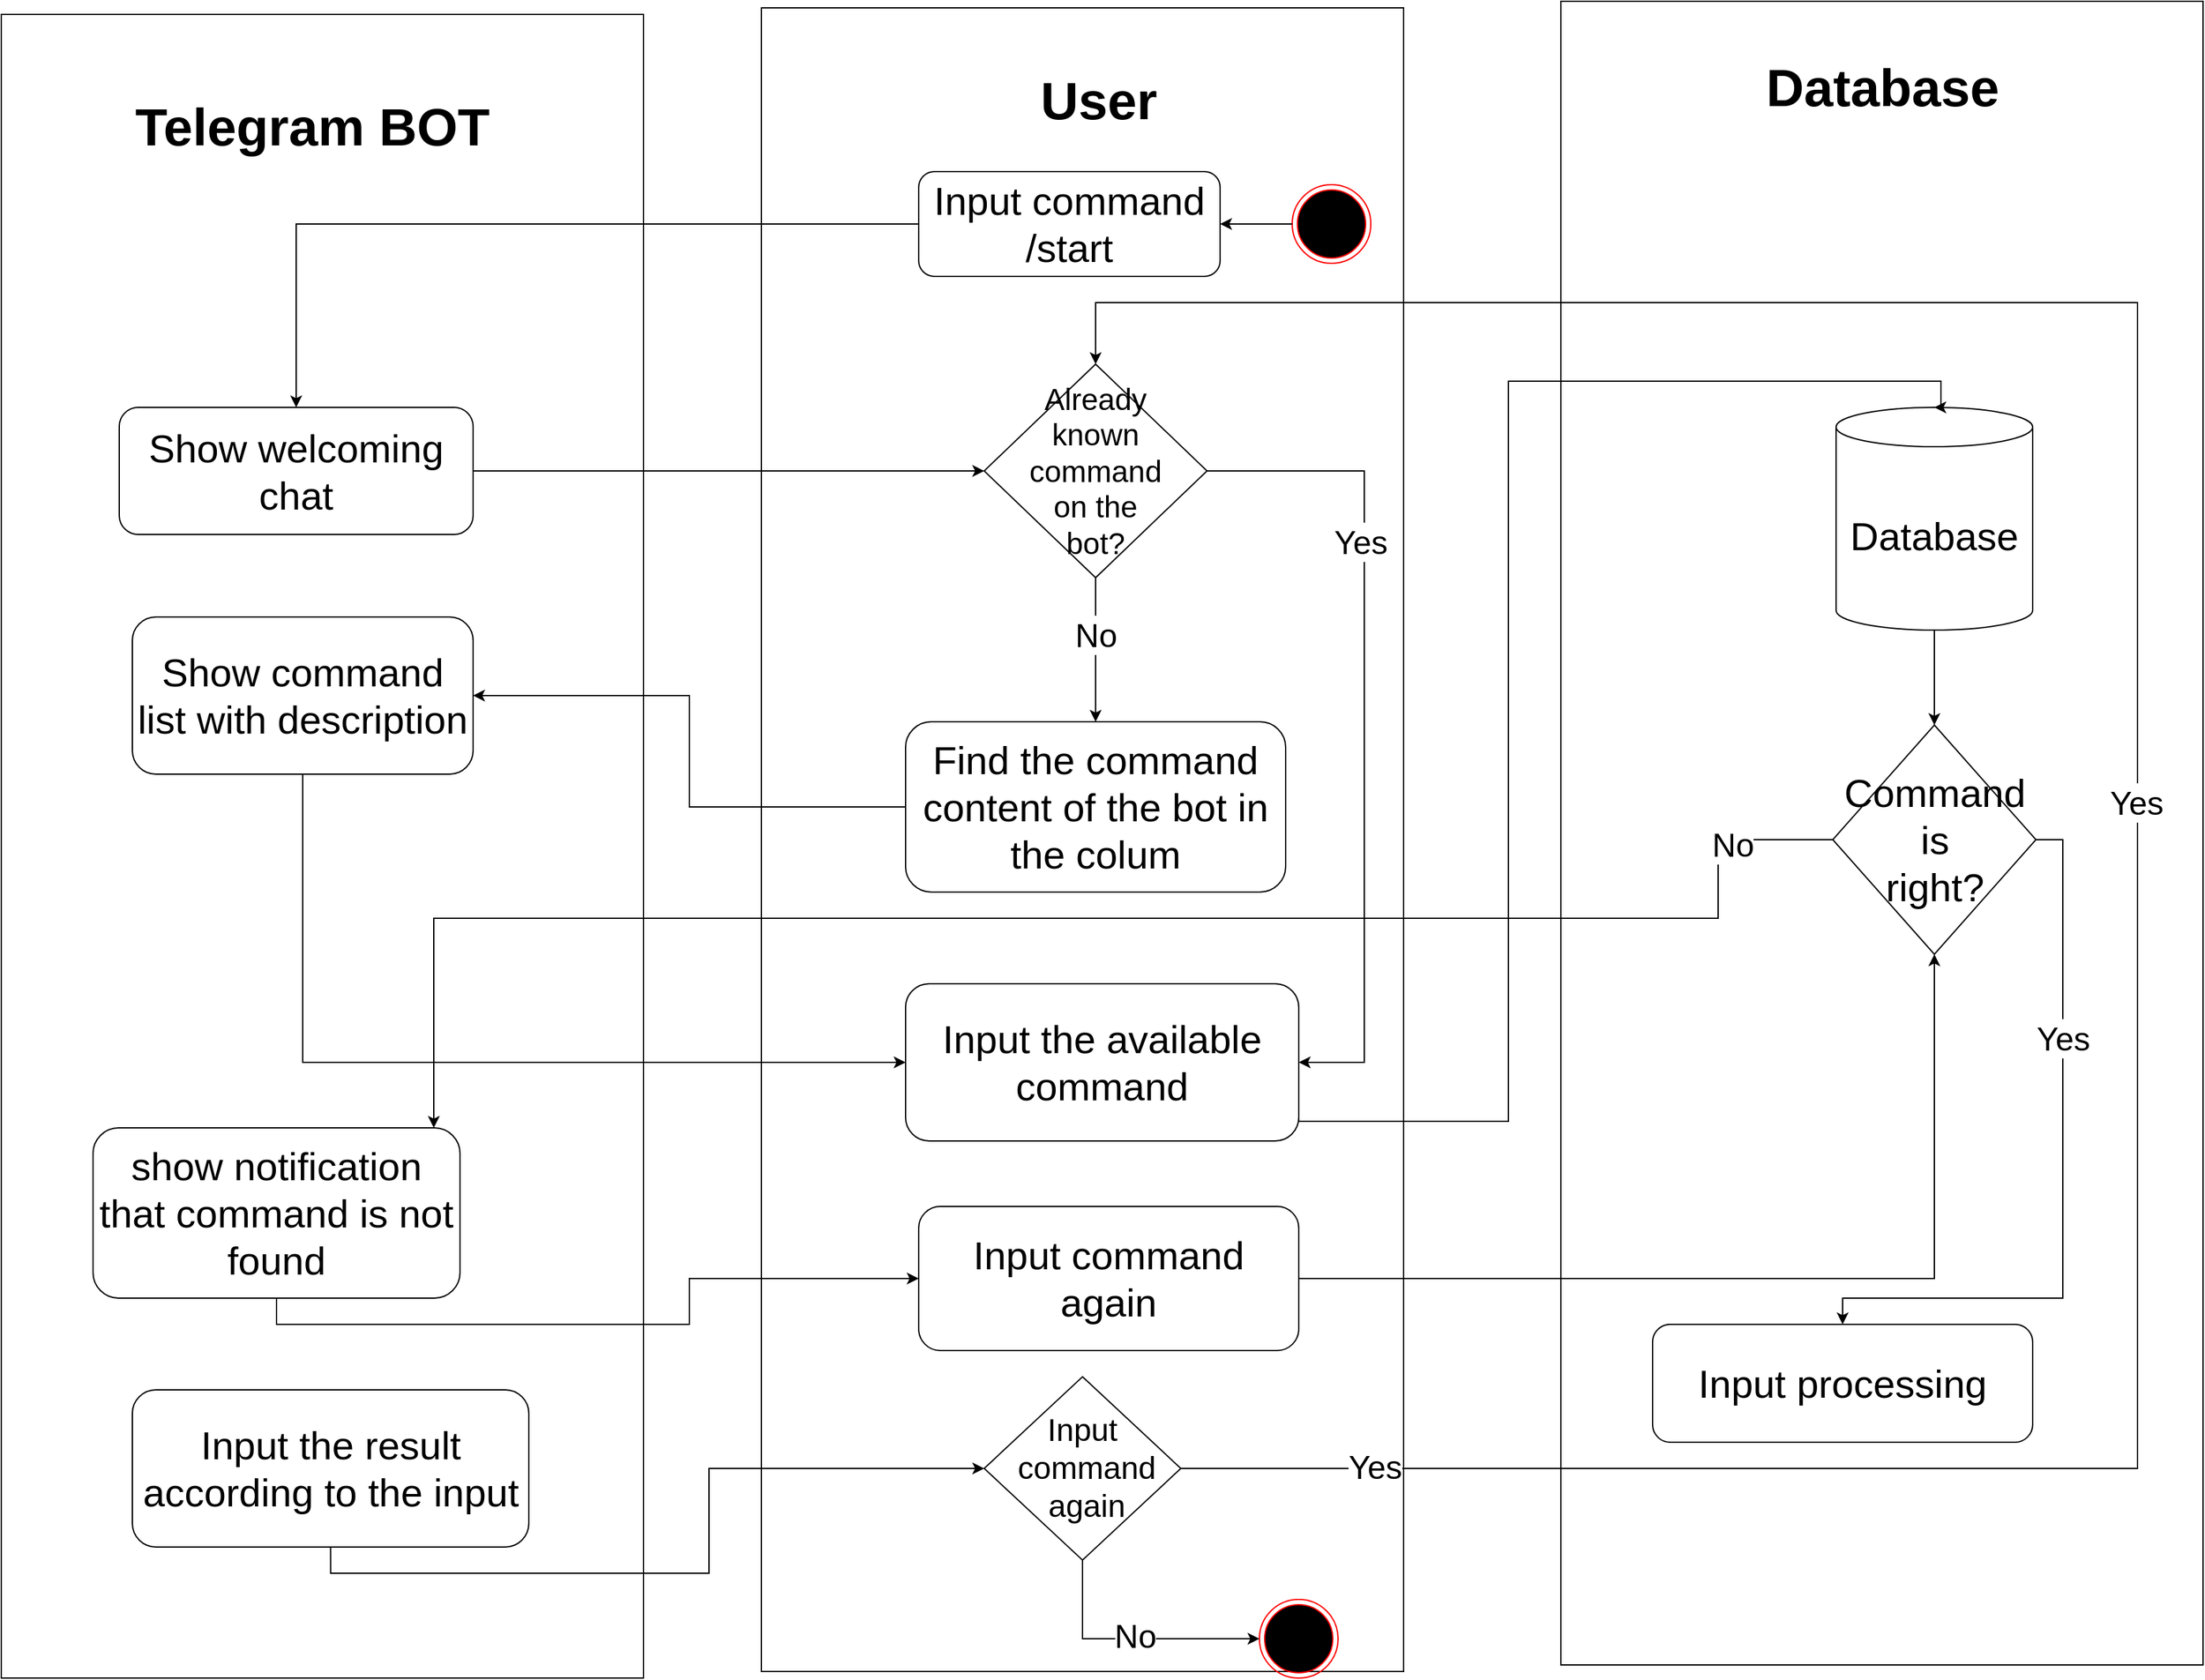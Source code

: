<mxfile version="13.9.9" type="device"><diagram name="Page-1" id="e7e014a7-5840-1c2e-5031-d8a46d1fe8dd"><mxGraphModel dx="2185" dy="1417" grid="1" gridSize="10" guides="1" tooltips="1" connect="1" arrows="1" fold="1" page="1" pageScale="1" pageWidth="1169" pageHeight="826" background="#ffffff" math="0" shadow="0"><root><mxCell id="0"/><mxCell id="1" parent="0"/><mxCell id="g3kLBCPu2mB9yH1z6pmi-89" value="" style="group" vertex="1" connectable="0" parent="1"><mxGeometry x="-1040" y="-690" width="1680" height="1280" as="geometry"/></mxCell><mxCell id="g3kLBCPu2mB9yH1z6pmi-41" value="" style="rounded=0;whiteSpace=wrap;html=1;" vertex="1" parent="g3kLBCPu2mB9yH1z6pmi-89"><mxGeometry y="10" width="490" height="1270" as="geometry"/></mxCell><mxCell id="g3kLBCPu2mB9yH1z6pmi-44" value="" style="rounded=0;whiteSpace=wrap;html=1;" vertex="1" parent="g3kLBCPu2mB9yH1z6pmi-89"><mxGeometry x="1190" width="490" height="1270" as="geometry"/></mxCell><mxCell id="g3kLBCPu2mB9yH1z6pmi-45" value="" style="rounded=0;whiteSpace=wrap;html=1;" vertex="1" parent="g3kLBCPu2mB9yH1z6pmi-89"><mxGeometry x="580" y="5" width="490" height="1270" as="geometry"/></mxCell><mxCell id="g3kLBCPu2mB9yH1z6pmi-46" value="Database" style="text;html=1;strokeColor=none;fillColor=none;align=center;verticalAlign=middle;whiteSpace=wrap;rounded=0;fontSize=40;fontStyle=1" vertex="1" parent="g3kLBCPu2mB9yH1z6pmi-89"><mxGeometry x="1287.5" y="30" width="295" height="70" as="geometry"/></mxCell><mxCell id="g3kLBCPu2mB9yH1z6pmi-47" value="User" style="text;html=1;strokeColor=none;fillColor=none;align=center;verticalAlign=middle;whiteSpace=wrap;rounded=0;fontSize=40;fontStyle=1" vertex="1" parent="g3kLBCPu2mB9yH1z6pmi-89"><mxGeometry x="690" y="40" width="295" height="70" as="geometry"/></mxCell><mxCell id="g3kLBCPu2mB9yH1z6pmi-48" value="Telegram BOT" style="text;html=1;strokeColor=none;fillColor=none;align=center;verticalAlign=middle;whiteSpace=wrap;rounded=0;fontSize=40;fontStyle=1" vertex="1" parent="g3kLBCPu2mB9yH1z6pmi-89"><mxGeometry x="90" y="60" width="295" height="70" as="geometry"/></mxCell><mxCell id="g3kLBCPu2mB9yH1z6pmi-49" value="" style="ellipse;html=1;shape=endState;fillColor=#000000;strokeColor=#ff0000;fontSize=30;" vertex="1" parent="g3kLBCPu2mB9yH1z6pmi-89"><mxGeometry x="985" y="140" width="60" height="60" as="geometry"/></mxCell><mxCell id="g3kLBCPu2mB9yH1z6pmi-50" value="Input command /start" style="rounded=1;whiteSpace=wrap;html=1;fontSize=30;" vertex="1" parent="g3kLBCPu2mB9yH1z6pmi-89"><mxGeometry x="700" y="130" width="230" height="80" as="geometry"/></mxCell><mxCell id="g3kLBCPu2mB9yH1z6pmi-51" style="edgeStyle=orthogonalEdgeStyle;rounded=0;orthogonalLoop=1;jettySize=auto;html=1;exitX=0;exitY=0.5;exitDx=0;exitDy=0;fontSize=30;" edge="1" parent="g3kLBCPu2mB9yH1z6pmi-89" source="g3kLBCPu2mB9yH1z6pmi-49" target="g3kLBCPu2mB9yH1z6pmi-50"><mxGeometry relative="1" as="geometry"/></mxCell><mxCell id="g3kLBCPu2mB9yH1z6pmi-52" value="Show welcoming chat" style="rounded=1;whiteSpace=wrap;html=1;fontSize=30;" vertex="1" parent="g3kLBCPu2mB9yH1z6pmi-89"><mxGeometry x="90" y="310" width="270" height="97" as="geometry"/></mxCell><mxCell id="g3kLBCPu2mB9yH1z6pmi-53" style="edgeStyle=orthogonalEdgeStyle;rounded=0;orthogonalLoop=1;jettySize=auto;html=1;exitX=0;exitY=0.5;exitDx=0;exitDy=0;fontSize=30;" edge="1" parent="g3kLBCPu2mB9yH1z6pmi-89" source="g3kLBCPu2mB9yH1z6pmi-50" target="g3kLBCPu2mB9yH1z6pmi-52"><mxGeometry relative="1" as="geometry"/></mxCell><mxCell id="g3kLBCPu2mB9yH1z6pmi-54" value="Already &lt;br&gt;known &lt;br style=&quot;font-size: 23px&quot;&gt;command &lt;br&gt;on the &lt;br style=&quot;font-size: 23px&quot;&gt;bot?" style="rhombus;whiteSpace=wrap;html=1;fontSize=23;" vertex="1" parent="g3kLBCPu2mB9yH1z6pmi-89"><mxGeometry x="750" y="277" width="170" height="163" as="geometry"/></mxCell><mxCell id="g3kLBCPu2mB9yH1z6pmi-55" style="edgeStyle=orthogonalEdgeStyle;rounded=0;orthogonalLoop=1;jettySize=auto;html=1;exitX=1;exitY=0.5;exitDx=0;exitDy=0;entryX=0;entryY=0.5;entryDx=0;entryDy=0;fontSize=30;" edge="1" parent="g3kLBCPu2mB9yH1z6pmi-89" source="g3kLBCPu2mB9yH1z6pmi-52" target="g3kLBCPu2mB9yH1z6pmi-54"><mxGeometry relative="1" as="geometry"/></mxCell><mxCell id="g3kLBCPu2mB9yH1z6pmi-56" value="Find the command content of the bot in the colum" style="rounded=1;whiteSpace=wrap;html=1;fontSize=30;" vertex="1" parent="g3kLBCPu2mB9yH1z6pmi-89"><mxGeometry x="690" y="550" width="290" height="130" as="geometry"/></mxCell><mxCell id="g3kLBCPu2mB9yH1z6pmi-60" style="edgeStyle=orthogonalEdgeStyle;rounded=0;orthogonalLoop=1;jettySize=auto;html=1;exitX=0.5;exitY=1;exitDx=0;exitDy=0;entryX=0.5;entryY=0;entryDx=0;entryDy=0;fontSize=30;" edge="1" parent="g3kLBCPu2mB9yH1z6pmi-89" source="g3kLBCPu2mB9yH1z6pmi-54" target="g3kLBCPu2mB9yH1z6pmi-56"><mxGeometry relative="1" as="geometry"/></mxCell><mxCell id="g3kLBCPu2mB9yH1z6pmi-61" value="No" style="edgeLabel;html=1;align=center;verticalAlign=middle;resizable=0;points=[];fontSize=25;" vertex="1" connectable="0" parent="g3kLBCPu2mB9yH1z6pmi-60"><mxGeometry x="-0.229" relative="1" as="geometry"><mxPoint as="offset"/></mxGeometry></mxCell><mxCell id="g3kLBCPu2mB9yH1z6pmi-57" value="Show command list with description" style="rounded=1;whiteSpace=wrap;html=1;fontSize=30;" vertex="1" parent="g3kLBCPu2mB9yH1z6pmi-89"><mxGeometry x="100" y="470" width="260" height="120" as="geometry"/></mxCell><mxCell id="g3kLBCPu2mB9yH1z6pmi-58" style="edgeStyle=orthogonalEdgeStyle;rounded=0;orthogonalLoop=1;jettySize=auto;html=1;exitX=0;exitY=0.5;exitDx=0;exitDy=0;entryX=1;entryY=0.5;entryDx=0;entryDy=0;fontSize=30;" edge="1" parent="g3kLBCPu2mB9yH1z6pmi-89" source="g3kLBCPu2mB9yH1z6pmi-56" target="g3kLBCPu2mB9yH1z6pmi-57"><mxGeometry relative="1" as="geometry"/></mxCell><mxCell id="g3kLBCPu2mB9yH1z6pmi-59" value="Input the available command" style="rounded=1;whiteSpace=wrap;html=1;fontSize=30;" vertex="1" parent="g3kLBCPu2mB9yH1z6pmi-89"><mxGeometry x="690" y="750" width="300" height="120" as="geometry"/></mxCell><mxCell id="g3kLBCPu2mB9yH1z6pmi-64" style="edgeStyle=orthogonalEdgeStyle;rounded=0;orthogonalLoop=1;jettySize=auto;html=1;exitX=1;exitY=0.5;exitDx=0;exitDy=0;entryX=1;entryY=0.5;entryDx=0;entryDy=0;fontSize=30;" edge="1" parent="g3kLBCPu2mB9yH1z6pmi-89" source="g3kLBCPu2mB9yH1z6pmi-54" target="g3kLBCPu2mB9yH1z6pmi-59"><mxGeometry relative="1" as="geometry"><Array as="points"><mxPoint x="1040" y="359"/><mxPoint x="1040" y="810"/></Array></mxGeometry></mxCell><mxCell id="g3kLBCPu2mB9yH1z6pmi-65" value="Yes" style="edgeLabel;html=1;align=center;verticalAlign=middle;resizable=0;points=[];fontSize=25;" vertex="1" connectable="0" parent="g3kLBCPu2mB9yH1z6pmi-64"><mxGeometry x="-0.441" y="-3" relative="1" as="geometry"><mxPoint as="offset"/></mxGeometry></mxCell><mxCell id="g3kLBCPu2mB9yH1z6pmi-66" style="edgeStyle=orthogonalEdgeStyle;rounded=0;orthogonalLoop=1;jettySize=auto;html=1;exitX=0.5;exitY=1;exitDx=0;exitDy=0;entryX=0;entryY=0.5;entryDx=0;entryDy=0;fontSize=30;" edge="1" parent="g3kLBCPu2mB9yH1z6pmi-89" source="g3kLBCPu2mB9yH1z6pmi-57" target="g3kLBCPu2mB9yH1z6pmi-59"><mxGeometry relative="1" as="geometry"/></mxCell><mxCell id="g3kLBCPu2mB9yH1z6pmi-67" value="Database" style="shape=cylinder3;whiteSpace=wrap;html=1;boundedLbl=1;backgroundOutline=1;size=15;fontSize=30;" vertex="1" parent="g3kLBCPu2mB9yH1z6pmi-89"><mxGeometry x="1400" y="310" width="150" height="170" as="geometry"/></mxCell><mxCell id="g3kLBCPu2mB9yH1z6pmi-68" style="edgeStyle=orthogonalEdgeStyle;rounded=0;orthogonalLoop=1;jettySize=auto;html=1;exitX=1;exitY=0.75;exitDx=0;exitDy=0;entryX=0.5;entryY=0;entryDx=0;entryDy=0;entryPerimeter=0;fontSize=30;" edge="1" parent="g3kLBCPu2mB9yH1z6pmi-89" source="g3kLBCPu2mB9yH1z6pmi-59" target="g3kLBCPu2mB9yH1z6pmi-67"><mxGeometry relative="1" as="geometry"><Array as="points"><mxPoint x="1150" y="855"/><mxPoint x="1150" y="290"/><mxPoint x="1480" y="290"/></Array></mxGeometry></mxCell><mxCell id="g3kLBCPu2mB9yH1z6pmi-69" value="Command is &lt;br style=&quot;font-size: 30px;&quot;&gt;right?" style="rhombus;whiteSpace=wrap;html=1;fontSize=30;" vertex="1" parent="g3kLBCPu2mB9yH1z6pmi-89"><mxGeometry x="1397.5" y="552.5" width="155" height="175" as="geometry"/></mxCell><mxCell id="g3kLBCPu2mB9yH1z6pmi-70" style="edgeStyle=orthogonalEdgeStyle;rounded=0;orthogonalLoop=1;jettySize=auto;html=1;exitX=0.5;exitY=1;exitDx=0;exitDy=0;exitPerimeter=0;fontSize=30;" edge="1" parent="g3kLBCPu2mB9yH1z6pmi-89" source="g3kLBCPu2mB9yH1z6pmi-67" target="g3kLBCPu2mB9yH1z6pmi-69"><mxGeometry relative="1" as="geometry"/></mxCell><mxCell id="g3kLBCPu2mB9yH1z6pmi-91" style="edgeStyle=orthogonalEdgeStyle;rounded=0;orthogonalLoop=1;jettySize=auto;html=1;exitX=0.5;exitY=1;exitDx=0;exitDy=0;entryX=0;entryY=0.5;entryDx=0;entryDy=0;fontSize=25;" edge="1" parent="g3kLBCPu2mB9yH1z6pmi-89" source="g3kLBCPu2mB9yH1z6pmi-71" target="g3kLBCPu2mB9yH1z6pmi-73"><mxGeometry relative="1" as="geometry"/></mxCell><mxCell id="g3kLBCPu2mB9yH1z6pmi-71" value="show notification that command is not found" style="rounded=1;whiteSpace=wrap;html=1;fontSize=30;" vertex="1" parent="g3kLBCPu2mB9yH1z6pmi-89"><mxGeometry x="70" y="860" width="280" height="130" as="geometry"/></mxCell><mxCell id="g3kLBCPu2mB9yH1z6pmi-72" style="edgeStyle=orthogonalEdgeStyle;rounded=0;orthogonalLoop=1;jettySize=auto;html=1;exitX=0;exitY=0.5;exitDx=0;exitDy=0;fontSize=30;" edge="1" parent="g3kLBCPu2mB9yH1z6pmi-89" source="g3kLBCPu2mB9yH1z6pmi-69" target="g3kLBCPu2mB9yH1z6pmi-71"><mxGeometry relative="1" as="geometry"><Array as="points"><mxPoint x="1310" y="640"/><mxPoint x="1310" y="700"/><mxPoint x="330" y="700"/></Array></mxGeometry></mxCell><mxCell id="g3kLBCPu2mB9yH1z6pmi-78" value="No" style="edgeLabel;html=1;align=center;verticalAlign=middle;resizable=0;points=[];fontSize=25;" vertex="1" connectable="0" parent="g3kLBCPu2mB9yH1z6pmi-72"><mxGeometry x="-0.881" y="3" relative="1" as="geometry"><mxPoint as="offset"/></mxGeometry></mxCell><mxCell id="g3kLBCPu2mB9yH1z6pmi-75" style="edgeStyle=orthogonalEdgeStyle;rounded=0;orthogonalLoop=1;jettySize=auto;html=1;exitX=1;exitY=0.5;exitDx=0;exitDy=0;entryX=0.5;entryY=1;entryDx=0;entryDy=0;fontSize=30;" edge="1" parent="g3kLBCPu2mB9yH1z6pmi-89" source="g3kLBCPu2mB9yH1z6pmi-73" target="g3kLBCPu2mB9yH1z6pmi-69"><mxGeometry relative="1" as="geometry"/></mxCell><mxCell id="g3kLBCPu2mB9yH1z6pmi-73" value="Input command again" style="rounded=1;whiteSpace=wrap;html=1;fontSize=30;" vertex="1" parent="g3kLBCPu2mB9yH1z6pmi-89"><mxGeometry x="700" y="920" width="290" height="110" as="geometry"/></mxCell><mxCell id="g3kLBCPu2mB9yH1z6pmi-76" value="Input processing" style="rounded=1;whiteSpace=wrap;html=1;fontSize=30;" vertex="1" parent="g3kLBCPu2mB9yH1z6pmi-89"><mxGeometry x="1260" y="1010" width="290" height="90" as="geometry"/></mxCell><mxCell id="g3kLBCPu2mB9yH1z6pmi-77" style="edgeStyle=orthogonalEdgeStyle;rounded=0;orthogonalLoop=1;jettySize=auto;html=1;exitX=1;exitY=0.5;exitDx=0;exitDy=0;entryX=0.5;entryY=0;entryDx=0;entryDy=0;fontSize=30;" edge="1" parent="g3kLBCPu2mB9yH1z6pmi-89" source="g3kLBCPu2mB9yH1z6pmi-69" target="g3kLBCPu2mB9yH1z6pmi-76"><mxGeometry relative="1" as="geometry"><Array as="points"><mxPoint x="1573" y="640"/><mxPoint x="1573" y="990"/><mxPoint x="1405" y="990"/></Array></mxGeometry></mxCell><mxCell id="g3kLBCPu2mB9yH1z6pmi-79" value="Yes" style="edgeLabel;html=1;align=center;verticalAlign=middle;resizable=0;points=[];fontSize=25;" vertex="1" connectable="0" parent="g3kLBCPu2mB9yH1z6pmi-77"><mxGeometry x="-0.389" relative="1" as="geometry"><mxPoint y="1" as="offset"/></mxGeometry></mxCell><mxCell id="g3kLBCPu2mB9yH1z6pmi-80" value="Input the result according to the input" style="rounded=1;whiteSpace=wrap;html=1;fontSize=30;" vertex="1" parent="g3kLBCPu2mB9yH1z6pmi-89"><mxGeometry x="100" y="1060" width="302.5" height="120" as="geometry"/></mxCell><mxCell id="g3kLBCPu2mB9yH1z6pmi-83" style="edgeStyle=orthogonalEdgeStyle;rounded=0;orthogonalLoop=1;jettySize=auto;html=1;exitX=1;exitY=0.5;exitDx=0;exitDy=0;entryX=0.5;entryY=0;entryDx=0;entryDy=0;fontSize=30;" edge="1" parent="g3kLBCPu2mB9yH1z6pmi-89" source="g3kLBCPu2mB9yH1z6pmi-81" target="g3kLBCPu2mB9yH1z6pmi-54"><mxGeometry relative="1" as="geometry"><Array as="points"><mxPoint x="1630" y="1120"/><mxPoint x="1630" y="230"/><mxPoint x="835" y="230"/></Array></mxGeometry></mxCell><mxCell id="g3kLBCPu2mB9yH1z6pmi-84" value="Yes" style="edgeLabel;html=1;align=center;verticalAlign=middle;resizable=0;points=[];fontSize=25;" vertex="1" connectable="0" parent="g3kLBCPu2mB9yH1z6pmi-83"><mxGeometry x="0.007" y="1" relative="1" as="geometry"><mxPoint as="offset"/></mxGeometry></mxCell><mxCell id="g3kLBCPu2mB9yH1z6pmi-86" value="Yes" style="edgeLabel;html=1;align=center;verticalAlign=middle;resizable=0;points=[];fontSize=25;" vertex="1" connectable="0" parent="g3kLBCPu2mB9yH1z6pmi-83"><mxGeometry x="-0.881" y="2" relative="1" as="geometry"><mxPoint x="1" as="offset"/></mxGeometry></mxCell><mxCell id="g3kLBCPu2mB9yH1z6pmi-81" value="&lt;span style=&quot;font-size: 24px;&quot;&gt;Input&lt;br style=&quot;font-size: 24px;&quot;&gt;&amp;nbsp;command&lt;br style=&quot;font-size: 24px;&quot;&gt;&amp;nbsp;again&lt;/span&gt;" style="rhombus;whiteSpace=wrap;html=1;fontSize=24;" vertex="1" parent="g3kLBCPu2mB9yH1z6pmi-89"><mxGeometry x="750" y="1050" width="150" height="140" as="geometry"/></mxCell><mxCell id="g3kLBCPu2mB9yH1z6pmi-82" style="edgeStyle=orthogonalEdgeStyle;rounded=0;orthogonalLoop=1;jettySize=auto;html=1;exitX=0.5;exitY=1;exitDx=0;exitDy=0;entryX=0;entryY=0.5;entryDx=0;entryDy=0;fontSize=30;" edge="1" parent="g3kLBCPu2mB9yH1z6pmi-89" source="g3kLBCPu2mB9yH1z6pmi-80" target="g3kLBCPu2mB9yH1z6pmi-81"><mxGeometry relative="1" as="geometry"><Array as="points"><mxPoint x="251" y="1200"/><mxPoint x="540" y="1200"/><mxPoint x="540" y="1120"/></Array></mxGeometry></mxCell><mxCell id="g3kLBCPu2mB9yH1z6pmi-85" value="" style="ellipse;html=1;shape=endState;fillColor=#000000;strokeColor=#ff0000;fontSize=40;" vertex="1" parent="g3kLBCPu2mB9yH1z6pmi-89"><mxGeometry x="960" y="1220" width="60" height="60" as="geometry"/></mxCell><mxCell id="g3kLBCPu2mB9yH1z6pmi-87" style="edgeStyle=orthogonalEdgeStyle;rounded=0;orthogonalLoop=1;jettySize=auto;html=1;exitX=0.5;exitY=1;exitDx=0;exitDy=0;entryX=0;entryY=0.5;entryDx=0;entryDy=0;fontSize=16;" edge="1" parent="g3kLBCPu2mB9yH1z6pmi-89" source="g3kLBCPu2mB9yH1z6pmi-81" target="g3kLBCPu2mB9yH1z6pmi-85"><mxGeometry relative="1" as="geometry"/></mxCell><mxCell id="g3kLBCPu2mB9yH1z6pmi-88" value="No" style="edgeLabel;html=1;align=center;verticalAlign=middle;resizable=0;points=[];fontSize=25;" vertex="1" connectable="0" parent="g3kLBCPu2mB9yH1z6pmi-87"><mxGeometry x="0.037" y="3" relative="1" as="geometry"><mxPoint x="-1" as="offset"/></mxGeometry></mxCell></root></mxGraphModel></diagram></mxfile>